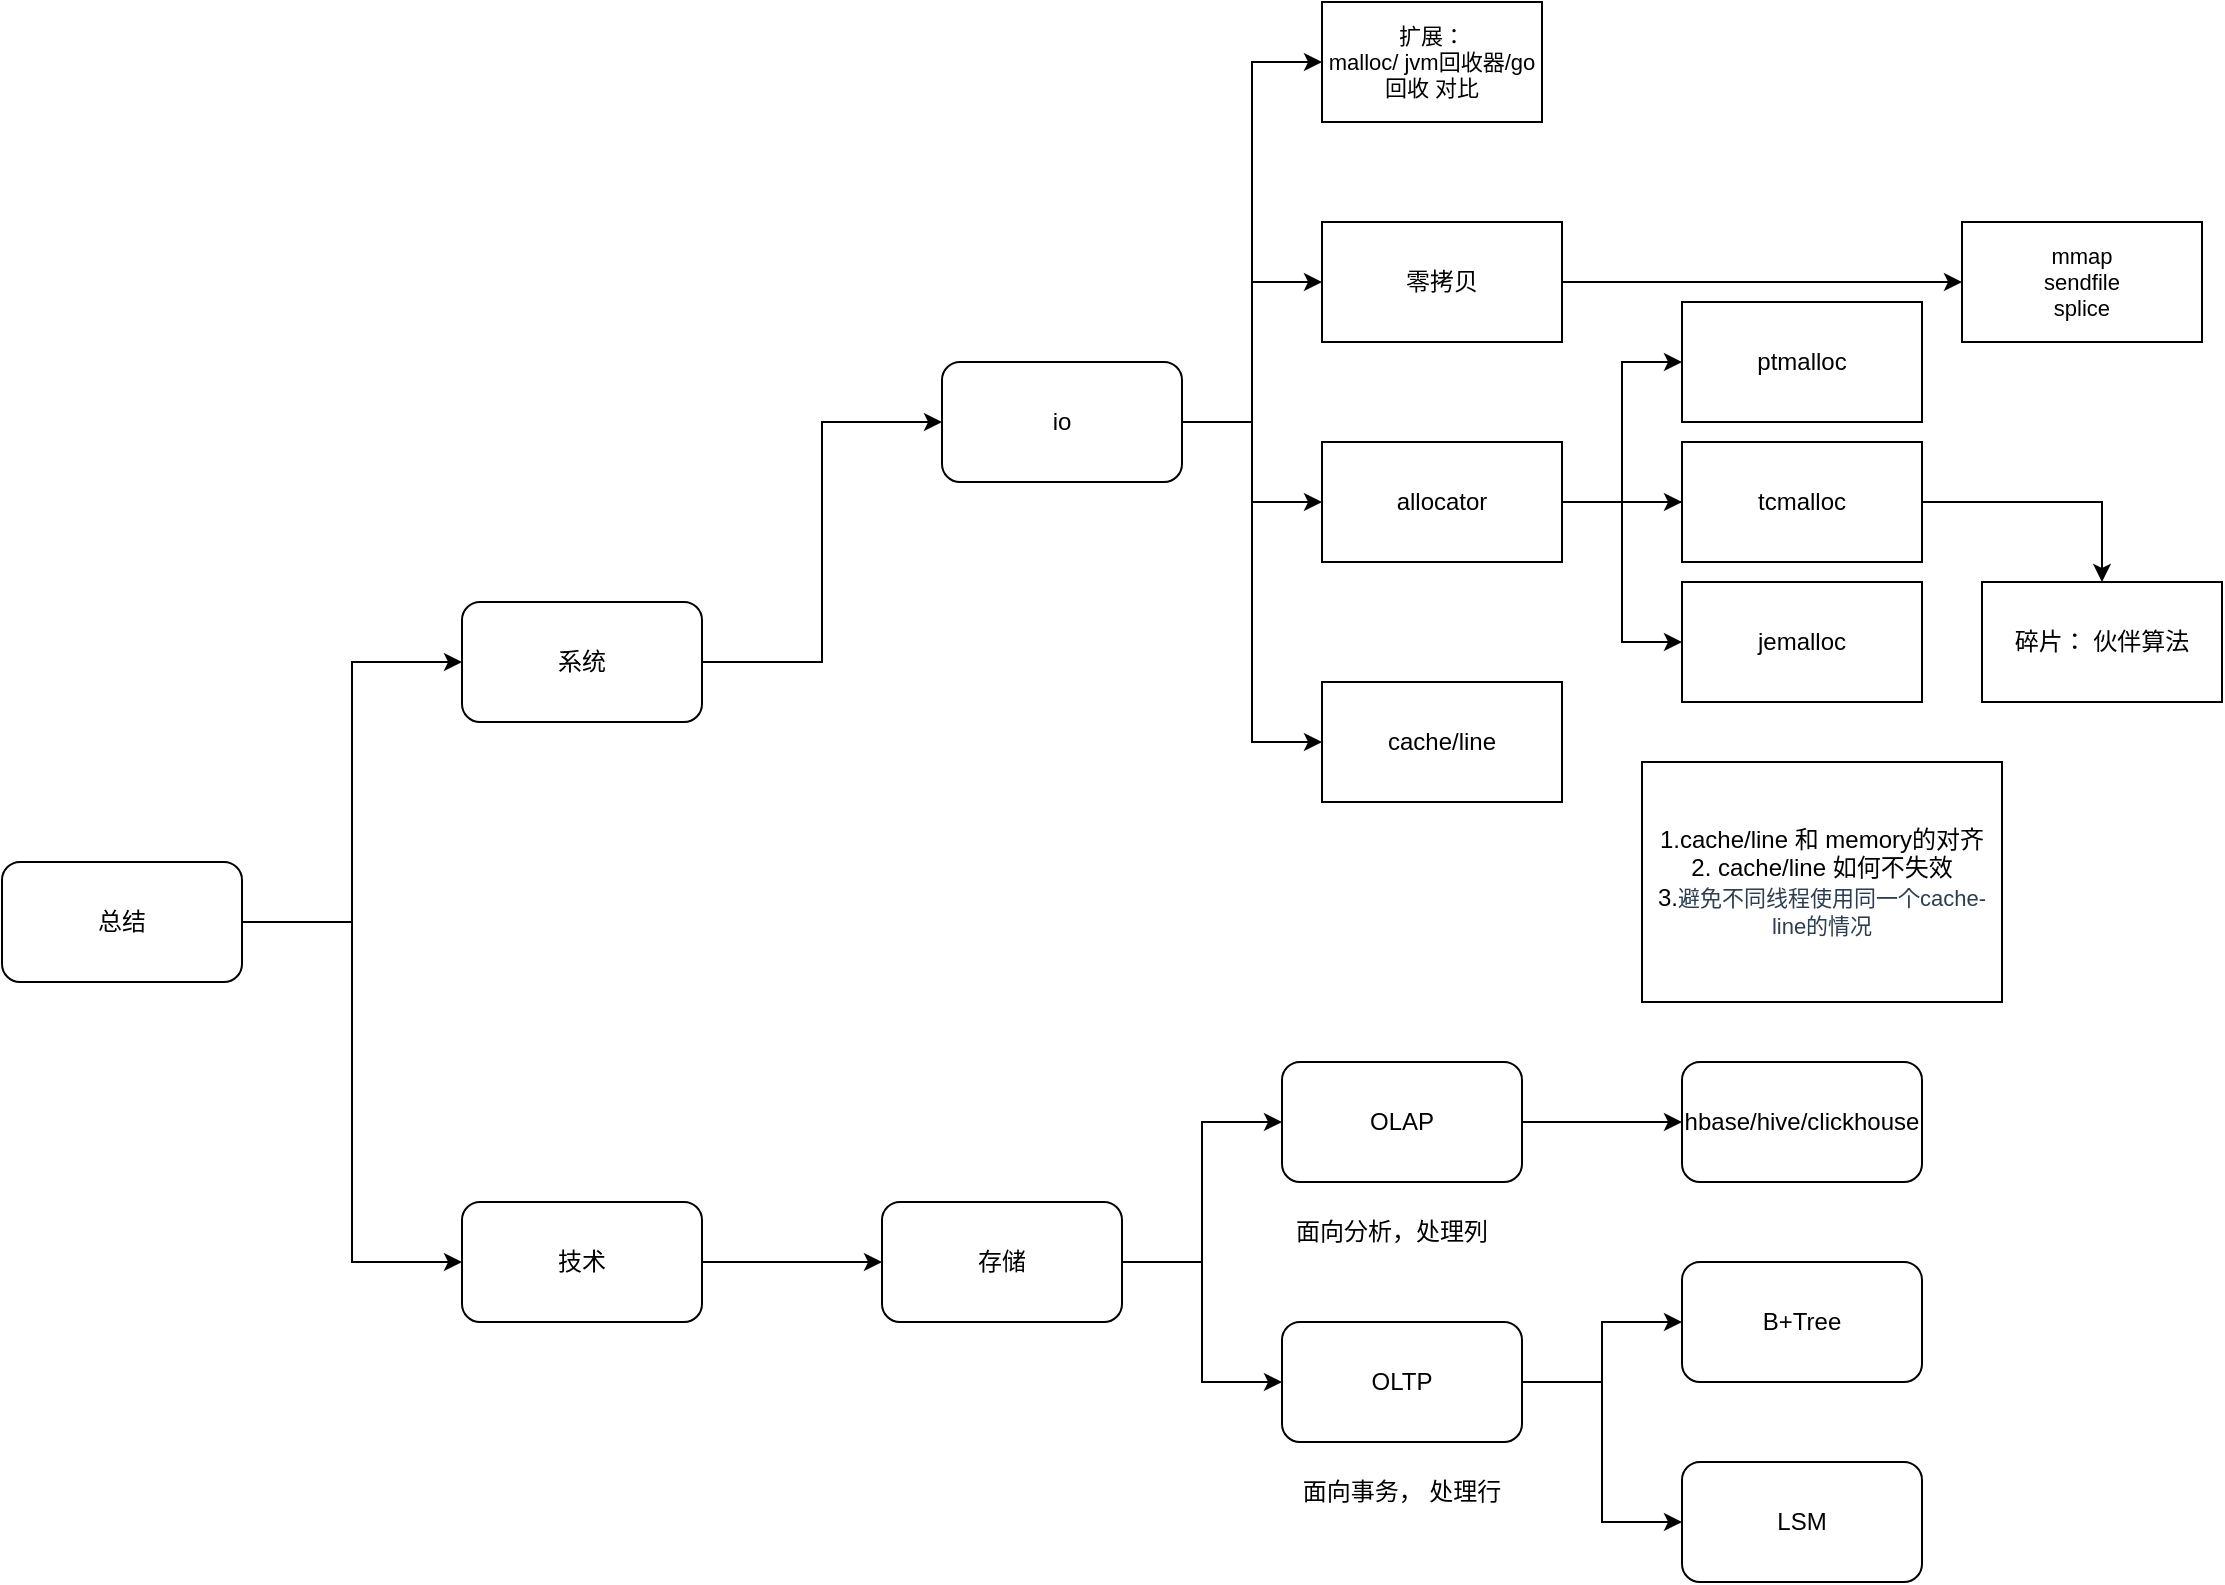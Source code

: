 <mxfile version="16.1.2" type="github">
  <diagram id="yT5N_S1o1JbwimnxulGR" name="Page-1">
    <mxGraphModel dx="2125" dy="840" grid="1" gridSize="10" guides="1" tooltips="1" connect="1" arrows="1" fold="1" page="1" pageScale="1" pageWidth="827" pageHeight="1169" math="0" shadow="0">
      <root>
        <mxCell id="0" />
        <mxCell id="1" parent="0" />
        <mxCell id="Hne6j6rcHSVLyggBtj8g-4" style="edgeStyle=orthogonalEdgeStyle;rounded=0;orthogonalLoop=1;jettySize=auto;html=1;exitX=1;exitY=0.5;exitDx=0;exitDy=0;entryX=0;entryY=0.5;entryDx=0;entryDy=0;" parent="1" source="Hne6j6rcHSVLyggBtj8g-1" target="Hne6j6rcHSVLyggBtj8g-2" edge="1">
          <mxGeometry relative="1" as="geometry" />
        </mxCell>
        <mxCell id="Hne6j6rcHSVLyggBtj8g-1" value="系统" style="rounded=1;whiteSpace=wrap;html=1;" parent="1" vertex="1">
          <mxGeometry x="130" y="320" width="120" height="60" as="geometry" />
        </mxCell>
        <mxCell id="Hne6j6rcHSVLyggBtj8g-5" style="edgeStyle=orthogonalEdgeStyle;rounded=0;orthogonalLoop=1;jettySize=auto;html=1;exitX=1;exitY=0.5;exitDx=0;exitDy=0;entryX=0;entryY=0.5;entryDx=0;entryDy=0;" parent="1" source="Hne6j6rcHSVLyggBtj8g-2" target="Hne6j6rcHSVLyggBtj8g-3" edge="1">
          <mxGeometry relative="1" as="geometry" />
        </mxCell>
        <mxCell id="Hne6j6rcHSVLyggBtj8g-7" style="edgeStyle=orthogonalEdgeStyle;rounded=0;orthogonalLoop=1;jettySize=auto;html=1;exitX=1;exitY=0.5;exitDx=0;exitDy=0;" parent="1" source="Hne6j6rcHSVLyggBtj8g-2" target="Hne6j6rcHSVLyggBtj8g-6" edge="1">
          <mxGeometry relative="1" as="geometry" />
        </mxCell>
        <mxCell id="Hne6j6rcHSVLyggBtj8g-9" style="edgeStyle=orthogonalEdgeStyle;rounded=0;orthogonalLoop=1;jettySize=auto;html=1;exitX=1;exitY=0.5;exitDx=0;exitDy=0;entryX=0;entryY=0.5;entryDx=0;entryDy=0;" parent="1" source="Hne6j6rcHSVLyggBtj8g-2" target="Hne6j6rcHSVLyggBtj8g-8" edge="1">
          <mxGeometry relative="1" as="geometry" />
        </mxCell>
        <mxCell id="Hne6j6rcHSVLyggBtj8g-19" style="edgeStyle=orthogonalEdgeStyle;rounded=0;orthogonalLoop=1;jettySize=auto;html=1;exitX=1;exitY=0.5;exitDx=0;exitDy=0;entryX=0;entryY=0.5;entryDx=0;entryDy=0;fontSize=11;" parent="1" source="Hne6j6rcHSVLyggBtj8g-2" target="Hne6j6rcHSVLyggBtj8g-18" edge="1">
          <mxGeometry relative="1" as="geometry" />
        </mxCell>
        <mxCell id="Hne6j6rcHSVLyggBtj8g-2" value="io" style="rounded=1;whiteSpace=wrap;html=1;" parent="1" vertex="1">
          <mxGeometry x="370" y="200" width="120" height="60" as="geometry" />
        </mxCell>
        <mxCell id="Hne6j6rcHSVLyggBtj8g-21" style="edgeStyle=orthogonalEdgeStyle;rounded=0;orthogonalLoop=1;jettySize=auto;html=1;exitX=1;exitY=0.5;exitDx=0;exitDy=0;fontSize=11;" parent="1" source="Hne6j6rcHSVLyggBtj8g-3" target="Hne6j6rcHSVLyggBtj8g-20" edge="1">
          <mxGeometry relative="1" as="geometry" />
        </mxCell>
        <mxCell id="Hne6j6rcHSVLyggBtj8g-3" value="零拷贝" style="rounded=0;whiteSpace=wrap;html=1;" parent="1" vertex="1">
          <mxGeometry x="560" y="130" width="120" height="60" as="geometry" />
        </mxCell>
        <mxCell id="Hne6j6rcHSVLyggBtj8g-14" style="edgeStyle=orthogonalEdgeStyle;rounded=0;orthogonalLoop=1;jettySize=auto;html=1;exitX=1;exitY=0.5;exitDx=0;exitDy=0;" parent="1" source="Hne6j6rcHSVLyggBtj8g-6" target="Hne6j6rcHSVLyggBtj8g-11" edge="1">
          <mxGeometry relative="1" as="geometry" />
        </mxCell>
        <mxCell id="Hne6j6rcHSVLyggBtj8g-15" style="edgeStyle=orthogonalEdgeStyle;rounded=0;orthogonalLoop=1;jettySize=auto;html=1;exitX=1;exitY=0.5;exitDx=0;exitDy=0;entryX=0;entryY=0.5;entryDx=0;entryDy=0;" parent="1" source="Hne6j6rcHSVLyggBtj8g-6" target="Hne6j6rcHSVLyggBtj8g-12" edge="1">
          <mxGeometry relative="1" as="geometry" />
        </mxCell>
        <mxCell id="Hne6j6rcHSVLyggBtj8g-16" style="edgeStyle=orthogonalEdgeStyle;rounded=0;orthogonalLoop=1;jettySize=auto;html=1;exitX=1;exitY=0.5;exitDx=0;exitDy=0;entryX=0;entryY=0.5;entryDx=0;entryDy=0;" parent="1" source="Hne6j6rcHSVLyggBtj8g-6" target="Hne6j6rcHSVLyggBtj8g-10" edge="1">
          <mxGeometry relative="1" as="geometry" />
        </mxCell>
        <mxCell id="7VQMHv0vSkwBT4X9dtzP-2" style="edgeStyle=orthogonalEdgeStyle;rounded=0;orthogonalLoop=1;jettySize=auto;html=1;exitX=1;exitY=0.5;exitDx=0;exitDy=0;" parent="1" source="Hne6j6rcHSVLyggBtj8g-6" target="7VQMHv0vSkwBT4X9dtzP-1" edge="1">
          <mxGeometry relative="1" as="geometry" />
        </mxCell>
        <mxCell id="Hne6j6rcHSVLyggBtj8g-6" value="allocator" style="rounded=0;whiteSpace=wrap;html=1;" parent="1" vertex="1">
          <mxGeometry x="560" y="240" width="120" height="60" as="geometry" />
        </mxCell>
        <mxCell id="Hne6j6rcHSVLyggBtj8g-8" value="cache/line" style="rounded=0;whiteSpace=wrap;html=1;" parent="1" vertex="1">
          <mxGeometry x="560" y="360" width="120" height="60" as="geometry" />
        </mxCell>
        <mxCell id="Hne6j6rcHSVLyggBtj8g-10" value="ptmalloc" style="rounded=0;whiteSpace=wrap;html=1;" parent="1" vertex="1">
          <mxGeometry x="740" y="170" width="120" height="60" as="geometry" />
        </mxCell>
        <mxCell id="Hne6j6rcHSVLyggBtj8g-11" value="tcmalloc" style="rounded=0;whiteSpace=wrap;html=1;" parent="1" vertex="1">
          <mxGeometry x="740" y="240" width="120" height="60" as="geometry" />
        </mxCell>
        <mxCell id="Hne6j6rcHSVLyggBtj8g-12" value="jemalloc" style="rounded=0;whiteSpace=wrap;html=1;" parent="1" vertex="1">
          <mxGeometry x="740" y="310" width="120" height="60" as="geometry" />
        </mxCell>
        <mxCell id="Hne6j6rcHSVLyggBtj8g-17" value="1.cache/line 和 memory的对齐&lt;br&gt;2. cache/line 如何不失效&lt;br&gt;3.&lt;span style=&quot;color: rgb(44 , 62 , 80) ; font-family: &amp;#34;pingfang sc&amp;#34; , &amp;#34;lantinghei sc&amp;#34; , &amp;#34;microsoft yahei&amp;#34; , &amp;#34;hiragino sans gb&amp;#34; , &amp;#34;microsoft sans serif&amp;#34; , &amp;#34;wenquanyi micro hei&amp;#34; , sans-serif ; background-color: rgb(255 , 255 , 255)&quot;&gt;&lt;font style=&quot;font-size: 11px&quot;&gt;避免不同线程使用同一个cache-line的情况&lt;/font&gt;&lt;/span&gt;" style="rounded=0;whiteSpace=wrap;html=1;" parent="1" vertex="1">
          <mxGeometry x="720" y="400" width="180" height="120" as="geometry" />
        </mxCell>
        <mxCell id="Hne6j6rcHSVLyggBtj8g-18" value="扩展：&lt;br&gt;malloc/ jvm回收器/go回收 对比" style="rounded=0;whiteSpace=wrap;html=1;fontSize=11;" parent="1" vertex="1">
          <mxGeometry x="560" y="20" width="110" height="60" as="geometry" />
        </mxCell>
        <mxCell id="Hne6j6rcHSVLyggBtj8g-20" value="mmap&lt;br&gt;sendfile&lt;br&gt;splice" style="rounded=0;whiteSpace=wrap;html=1;fontSize=11;" parent="1" vertex="1">
          <mxGeometry x="880" y="130" width="120" height="60" as="geometry" />
        </mxCell>
        <mxCell id="7VQMHv0vSkwBT4X9dtzP-1" value="碎片： 伙伴算法" style="rounded=0;whiteSpace=wrap;html=1;" parent="1" vertex="1">
          <mxGeometry x="890" y="310" width="120" height="60" as="geometry" />
        </mxCell>
        <mxCell id="djEdBpsFP241XqPFeUgr-3" style="edgeStyle=orthogonalEdgeStyle;rounded=0;orthogonalLoop=1;jettySize=auto;html=1;exitX=1;exitY=0.5;exitDx=0;exitDy=0;entryX=0;entryY=0.5;entryDx=0;entryDy=0;" edge="1" parent="1" source="djEdBpsFP241XqPFeUgr-1" target="djEdBpsFP241XqPFeUgr-2">
          <mxGeometry relative="1" as="geometry" />
        </mxCell>
        <mxCell id="djEdBpsFP241XqPFeUgr-1" value="技术" style="rounded=1;whiteSpace=wrap;html=1;" vertex="1" parent="1">
          <mxGeometry x="130" y="620" width="120" height="60" as="geometry" />
        </mxCell>
        <mxCell id="djEdBpsFP241XqPFeUgr-6" value="" style="edgeStyle=orthogonalEdgeStyle;rounded=0;orthogonalLoop=1;jettySize=auto;html=1;entryX=0;entryY=0.5;entryDx=0;entryDy=0;" edge="1" parent="1" source="djEdBpsFP241XqPFeUgr-2" target="djEdBpsFP241XqPFeUgr-5">
          <mxGeometry relative="1" as="geometry" />
        </mxCell>
        <mxCell id="djEdBpsFP241XqPFeUgr-8" style="edgeStyle=orthogonalEdgeStyle;rounded=0;orthogonalLoop=1;jettySize=auto;html=1;exitX=1;exitY=0.5;exitDx=0;exitDy=0;entryX=0;entryY=0.5;entryDx=0;entryDy=0;" edge="1" parent="1" source="djEdBpsFP241XqPFeUgr-2" target="djEdBpsFP241XqPFeUgr-7">
          <mxGeometry relative="1" as="geometry" />
        </mxCell>
        <mxCell id="djEdBpsFP241XqPFeUgr-2" value="存储" style="rounded=1;whiteSpace=wrap;html=1;" vertex="1" parent="1">
          <mxGeometry x="340" y="620" width="120" height="60" as="geometry" />
        </mxCell>
        <mxCell id="djEdBpsFP241XqPFeUgr-13" value="" style="edgeStyle=orthogonalEdgeStyle;rounded=0;orthogonalLoop=1;jettySize=auto;html=1;" edge="1" parent="1" source="djEdBpsFP241XqPFeUgr-5" target="djEdBpsFP241XqPFeUgr-12">
          <mxGeometry relative="1" as="geometry" />
        </mxCell>
        <mxCell id="djEdBpsFP241XqPFeUgr-5" value="OLAP" style="whiteSpace=wrap;html=1;rounded=1;" vertex="1" parent="1">
          <mxGeometry x="540" y="550" width="120" height="60" as="geometry" />
        </mxCell>
        <mxCell id="djEdBpsFP241XqPFeUgr-24" style="edgeStyle=orthogonalEdgeStyle;rounded=0;orthogonalLoop=1;jettySize=auto;html=1;exitX=1;exitY=0.5;exitDx=0;exitDy=0;" edge="1" parent="1" source="djEdBpsFP241XqPFeUgr-7" target="djEdBpsFP241XqPFeUgr-18">
          <mxGeometry relative="1" as="geometry" />
        </mxCell>
        <mxCell id="djEdBpsFP241XqPFeUgr-25" style="edgeStyle=orthogonalEdgeStyle;rounded=0;orthogonalLoop=1;jettySize=auto;html=1;exitX=1;exitY=0.5;exitDx=0;exitDy=0;entryX=0;entryY=0.5;entryDx=0;entryDy=0;" edge="1" parent="1" source="djEdBpsFP241XqPFeUgr-7" target="djEdBpsFP241XqPFeUgr-16">
          <mxGeometry relative="1" as="geometry" />
        </mxCell>
        <mxCell id="djEdBpsFP241XqPFeUgr-7" value="OLTP" style="whiteSpace=wrap;html=1;rounded=1;" vertex="1" parent="1">
          <mxGeometry x="540" y="680" width="120" height="60" as="geometry" />
        </mxCell>
        <mxCell id="djEdBpsFP241XqPFeUgr-10" value="面向分析，处理列" style="text;html=1;strokeColor=none;fillColor=none;align=center;verticalAlign=middle;whiteSpace=wrap;rounded=0;" vertex="1" parent="1">
          <mxGeometry x="535" y="620" width="120" height="30" as="geometry" />
        </mxCell>
        <mxCell id="djEdBpsFP241XqPFeUgr-11" value="面向事务， 处理行" style="text;html=1;strokeColor=none;fillColor=none;align=center;verticalAlign=middle;whiteSpace=wrap;rounded=0;" vertex="1" parent="1">
          <mxGeometry x="545" y="750" width="110" height="30" as="geometry" />
        </mxCell>
        <mxCell id="djEdBpsFP241XqPFeUgr-12" value="hbase/hive/clickhouse" style="whiteSpace=wrap;html=1;rounded=1;" vertex="1" parent="1">
          <mxGeometry x="740" y="550" width="120" height="60" as="geometry" />
        </mxCell>
        <mxCell id="djEdBpsFP241XqPFeUgr-16" value="LSM" style="whiteSpace=wrap;html=1;rounded=1;" vertex="1" parent="1">
          <mxGeometry x="740" y="750" width="120" height="60" as="geometry" />
        </mxCell>
        <mxCell id="djEdBpsFP241XqPFeUgr-18" value="B+Tree" style="whiteSpace=wrap;html=1;rounded=1;" vertex="1" parent="1">
          <mxGeometry x="740" y="650" width="120" height="60" as="geometry" />
        </mxCell>
        <mxCell id="djEdBpsFP241XqPFeUgr-22" style="edgeStyle=orthogonalEdgeStyle;rounded=0;orthogonalLoop=1;jettySize=auto;html=1;exitX=1;exitY=0.5;exitDx=0;exitDy=0;entryX=0;entryY=0.5;entryDx=0;entryDy=0;" edge="1" parent="1" source="djEdBpsFP241XqPFeUgr-21" target="Hne6j6rcHSVLyggBtj8g-1">
          <mxGeometry relative="1" as="geometry" />
        </mxCell>
        <mxCell id="djEdBpsFP241XqPFeUgr-23" style="edgeStyle=orthogonalEdgeStyle;rounded=0;orthogonalLoop=1;jettySize=auto;html=1;exitX=1;exitY=0.5;exitDx=0;exitDy=0;entryX=0;entryY=0.5;entryDx=0;entryDy=0;" edge="1" parent="1" source="djEdBpsFP241XqPFeUgr-21" target="djEdBpsFP241XqPFeUgr-1">
          <mxGeometry relative="1" as="geometry" />
        </mxCell>
        <mxCell id="djEdBpsFP241XqPFeUgr-21" value="总结" style="rounded=1;whiteSpace=wrap;html=1;" vertex="1" parent="1">
          <mxGeometry x="-100" y="450" width="120" height="60" as="geometry" />
        </mxCell>
      </root>
    </mxGraphModel>
  </diagram>
</mxfile>
